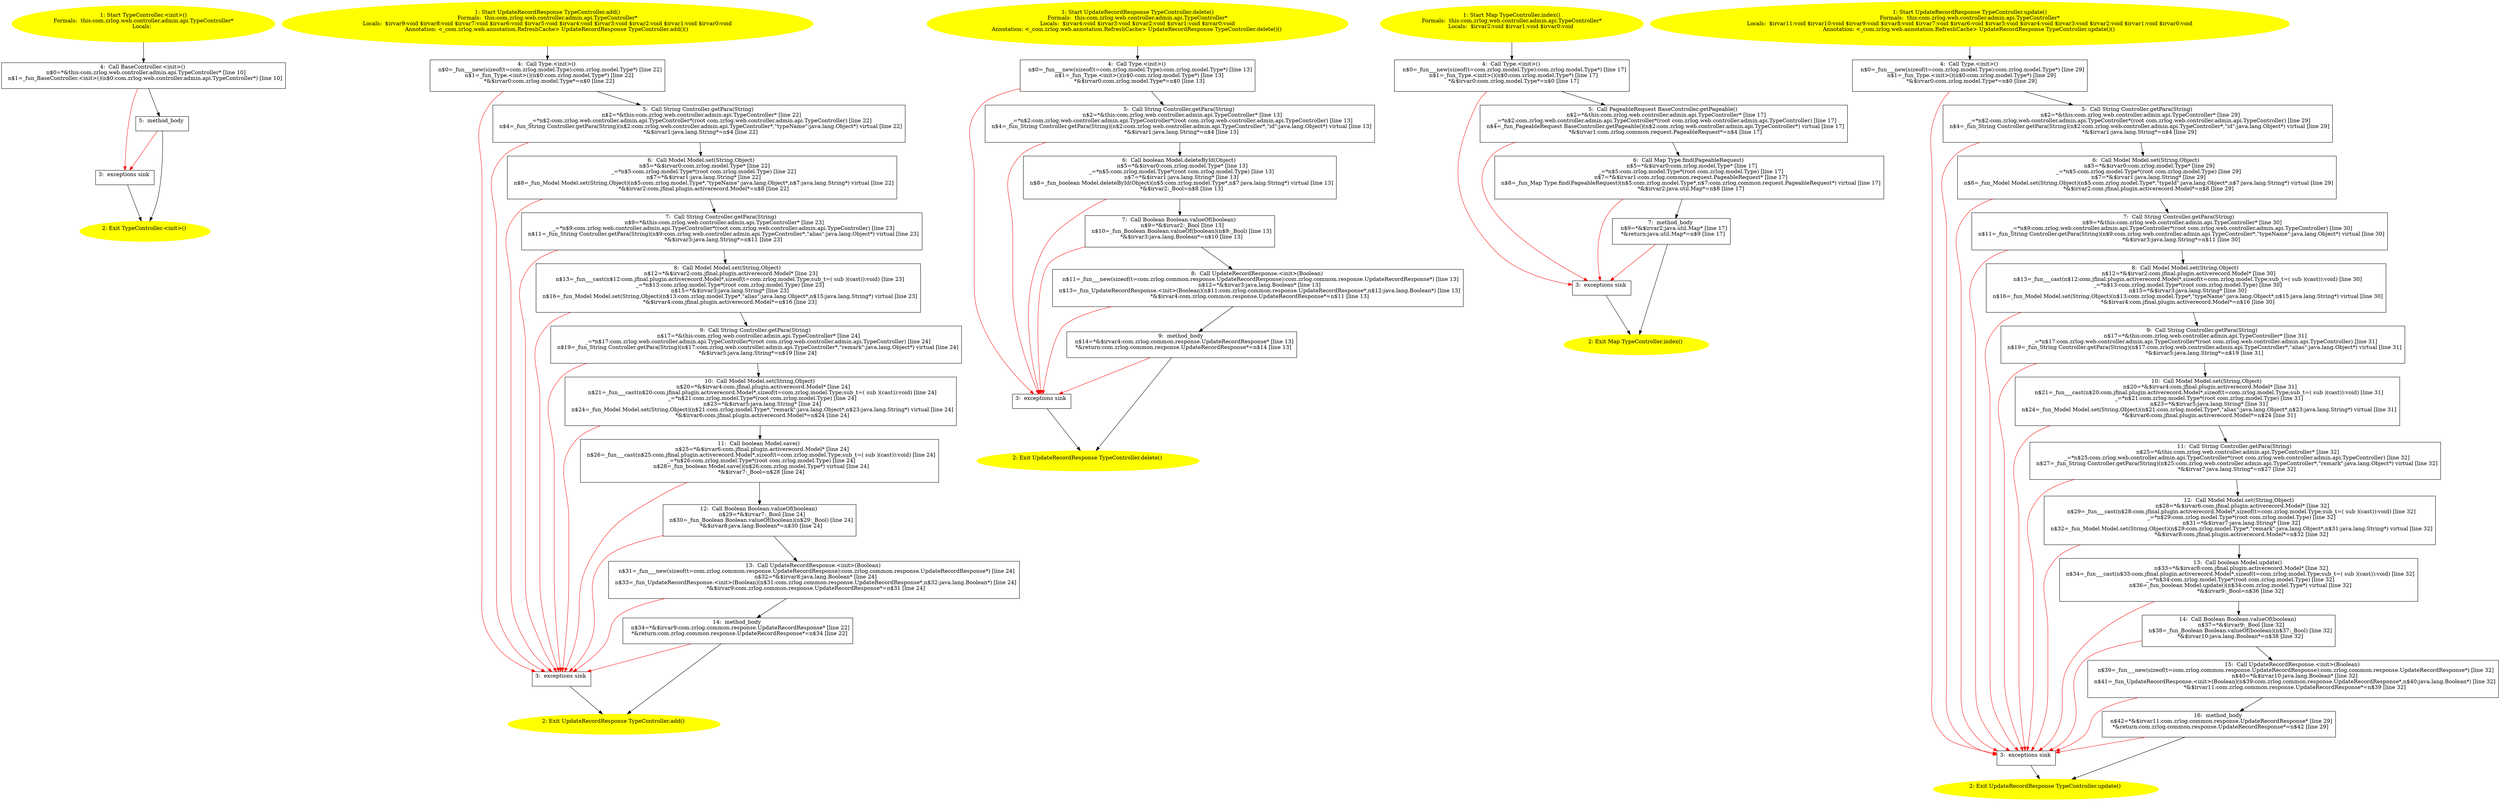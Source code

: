 /* @generated */
digraph cfg {
"com.zrlog.web.controller.admin.api.TypeController.<init>().3227c5029605732a9e43bafdd467cab2_1" [label="1: Start TypeController.<init>()\nFormals:  this:com.zrlog.web.controller.admin.api.TypeController*\nLocals:  \n  " color=yellow style=filled]
	

	 "com.zrlog.web.controller.admin.api.TypeController.<init>().3227c5029605732a9e43bafdd467cab2_1" -> "com.zrlog.web.controller.admin.api.TypeController.<init>().3227c5029605732a9e43bafdd467cab2_4" ;
"com.zrlog.web.controller.admin.api.TypeController.<init>().3227c5029605732a9e43bafdd467cab2_2" [label="2: Exit TypeController.<init>() \n  " color=yellow style=filled]
	

"com.zrlog.web.controller.admin.api.TypeController.<init>().3227c5029605732a9e43bafdd467cab2_3" [label="3:  exceptions sink \n  " shape="box"]
	

	 "com.zrlog.web.controller.admin.api.TypeController.<init>().3227c5029605732a9e43bafdd467cab2_3" -> "com.zrlog.web.controller.admin.api.TypeController.<init>().3227c5029605732a9e43bafdd467cab2_2" ;
"com.zrlog.web.controller.admin.api.TypeController.<init>().3227c5029605732a9e43bafdd467cab2_4" [label="4:  Call BaseController.<init>() \n   n$0=*&this:com.zrlog.web.controller.admin.api.TypeController* [line 10]\n  n$1=_fun_BaseController.<init>()(n$0:com.zrlog.web.controller.admin.api.TypeController*) [line 10]\n " shape="box"]
	

	 "com.zrlog.web.controller.admin.api.TypeController.<init>().3227c5029605732a9e43bafdd467cab2_4" -> "com.zrlog.web.controller.admin.api.TypeController.<init>().3227c5029605732a9e43bafdd467cab2_5" ;
	 "com.zrlog.web.controller.admin.api.TypeController.<init>().3227c5029605732a9e43bafdd467cab2_4" -> "com.zrlog.web.controller.admin.api.TypeController.<init>().3227c5029605732a9e43bafdd467cab2_3" [color="red" ];
"com.zrlog.web.controller.admin.api.TypeController.<init>().3227c5029605732a9e43bafdd467cab2_5" [label="5:  method_body \n  " shape="box"]
	

	 "com.zrlog.web.controller.admin.api.TypeController.<init>().3227c5029605732a9e43bafdd467cab2_5" -> "com.zrlog.web.controller.admin.api.TypeController.<init>().3227c5029605732a9e43bafdd467cab2_2" ;
	 "com.zrlog.web.controller.admin.api.TypeController.<init>().3227c5029605732a9e43bafdd467cab2_5" -> "com.zrlog.web.controller.admin.api.TypeController.<init>().3227c5029605732a9e43bafdd467cab2_3" [color="red" ];
"com.zrlog.web.controller.admin.api.TypeController.add():com.zrlog.common.response.UpdateRecordRespon.836bcb4fe7b15a17eaa89f25dab6f278_1" [label="1: Start UpdateRecordResponse TypeController.add()\nFormals:  this:com.zrlog.web.controller.admin.api.TypeController*\nLocals:  $irvar9:void $irvar8:void $irvar7:void $irvar6:void $irvar5:void $irvar4:void $irvar3:void $irvar2:void $irvar1:void $irvar0:void\nAnnotation: <_com.zrlog.web.annotation.RefreshCache> UpdateRecordResponse TypeController.add()() \n  " color=yellow style=filled]
	

	 "com.zrlog.web.controller.admin.api.TypeController.add():com.zrlog.common.response.UpdateRecordRespon.836bcb4fe7b15a17eaa89f25dab6f278_1" -> "com.zrlog.web.controller.admin.api.TypeController.add():com.zrlog.common.response.UpdateRecordRespon.836bcb4fe7b15a17eaa89f25dab6f278_4" ;
"com.zrlog.web.controller.admin.api.TypeController.add():com.zrlog.common.response.UpdateRecordRespon.836bcb4fe7b15a17eaa89f25dab6f278_2" [label="2: Exit UpdateRecordResponse TypeController.add() \n  " color=yellow style=filled]
	

"com.zrlog.web.controller.admin.api.TypeController.add():com.zrlog.common.response.UpdateRecordRespon.836bcb4fe7b15a17eaa89f25dab6f278_3" [label="3:  exceptions sink \n  " shape="box"]
	

	 "com.zrlog.web.controller.admin.api.TypeController.add():com.zrlog.common.response.UpdateRecordRespon.836bcb4fe7b15a17eaa89f25dab6f278_3" -> "com.zrlog.web.controller.admin.api.TypeController.add():com.zrlog.common.response.UpdateRecordRespon.836bcb4fe7b15a17eaa89f25dab6f278_2" ;
"com.zrlog.web.controller.admin.api.TypeController.add():com.zrlog.common.response.UpdateRecordRespon.836bcb4fe7b15a17eaa89f25dab6f278_4" [label="4:  Call Type.<init>() \n   n$0=_fun___new(sizeof(t=com.zrlog.model.Type):com.zrlog.model.Type*) [line 22]\n  n$1=_fun_Type.<init>()(n$0:com.zrlog.model.Type*) [line 22]\n  *&$irvar0:com.zrlog.model.Type*=n$0 [line 22]\n " shape="box"]
	

	 "com.zrlog.web.controller.admin.api.TypeController.add():com.zrlog.common.response.UpdateRecordRespon.836bcb4fe7b15a17eaa89f25dab6f278_4" -> "com.zrlog.web.controller.admin.api.TypeController.add():com.zrlog.common.response.UpdateRecordRespon.836bcb4fe7b15a17eaa89f25dab6f278_5" ;
	 "com.zrlog.web.controller.admin.api.TypeController.add():com.zrlog.common.response.UpdateRecordRespon.836bcb4fe7b15a17eaa89f25dab6f278_4" -> "com.zrlog.web.controller.admin.api.TypeController.add():com.zrlog.common.response.UpdateRecordRespon.836bcb4fe7b15a17eaa89f25dab6f278_3" [color="red" ];
"com.zrlog.web.controller.admin.api.TypeController.add():com.zrlog.common.response.UpdateRecordRespon.836bcb4fe7b15a17eaa89f25dab6f278_5" [label="5:  Call String Controller.getPara(String) \n   n$2=*&this:com.zrlog.web.controller.admin.api.TypeController* [line 22]\n  _=*n$2:com.zrlog.web.controller.admin.api.TypeController*(root com.zrlog.web.controller.admin.api.TypeController) [line 22]\n  n$4=_fun_String Controller.getPara(String)(n$2:com.zrlog.web.controller.admin.api.TypeController*,\"typeName\":java.lang.Object*) virtual [line 22]\n  *&$irvar1:java.lang.String*=n$4 [line 22]\n " shape="box"]
	

	 "com.zrlog.web.controller.admin.api.TypeController.add():com.zrlog.common.response.UpdateRecordRespon.836bcb4fe7b15a17eaa89f25dab6f278_5" -> "com.zrlog.web.controller.admin.api.TypeController.add():com.zrlog.common.response.UpdateRecordRespon.836bcb4fe7b15a17eaa89f25dab6f278_6" ;
	 "com.zrlog.web.controller.admin.api.TypeController.add():com.zrlog.common.response.UpdateRecordRespon.836bcb4fe7b15a17eaa89f25dab6f278_5" -> "com.zrlog.web.controller.admin.api.TypeController.add():com.zrlog.common.response.UpdateRecordRespon.836bcb4fe7b15a17eaa89f25dab6f278_3" [color="red" ];
"com.zrlog.web.controller.admin.api.TypeController.add():com.zrlog.common.response.UpdateRecordRespon.836bcb4fe7b15a17eaa89f25dab6f278_6" [label="6:  Call Model Model.set(String,Object) \n   n$5=*&$irvar0:com.zrlog.model.Type* [line 22]\n  _=*n$5:com.zrlog.model.Type*(root com.zrlog.model.Type) [line 22]\n  n$7=*&$irvar1:java.lang.String* [line 22]\n  n$8=_fun_Model Model.set(String,Object)(n$5:com.zrlog.model.Type*,\"typeName\":java.lang.Object*,n$7:java.lang.String*) virtual [line 22]\n  *&$irvar2:com.jfinal.plugin.activerecord.Model*=n$8 [line 22]\n " shape="box"]
	

	 "com.zrlog.web.controller.admin.api.TypeController.add():com.zrlog.common.response.UpdateRecordRespon.836bcb4fe7b15a17eaa89f25dab6f278_6" -> "com.zrlog.web.controller.admin.api.TypeController.add():com.zrlog.common.response.UpdateRecordRespon.836bcb4fe7b15a17eaa89f25dab6f278_7" ;
	 "com.zrlog.web.controller.admin.api.TypeController.add():com.zrlog.common.response.UpdateRecordRespon.836bcb4fe7b15a17eaa89f25dab6f278_6" -> "com.zrlog.web.controller.admin.api.TypeController.add():com.zrlog.common.response.UpdateRecordRespon.836bcb4fe7b15a17eaa89f25dab6f278_3" [color="red" ];
"com.zrlog.web.controller.admin.api.TypeController.add():com.zrlog.common.response.UpdateRecordRespon.836bcb4fe7b15a17eaa89f25dab6f278_7" [label="7:  Call String Controller.getPara(String) \n   n$9=*&this:com.zrlog.web.controller.admin.api.TypeController* [line 23]\n  _=*n$9:com.zrlog.web.controller.admin.api.TypeController*(root com.zrlog.web.controller.admin.api.TypeController) [line 23]\n  n$11=_fun_String Controller.getPara(String)(n$9:com.zrlog.web.controller.admin.api.TypeController*,\"alias\":java.lang.Object*) virtual [line 23]\n  *&$irvar3:java.lang.String*=n$11 [line 23]\n " shape="box"]
	

	 "com.zrlog.web.controller.admin.api.TypeController.add():com.zrlog.common.response.UpdateRecordRespon.836bcb4fe7b15a17eaa89f25dab6f278_7" -> "com.zrlog.web.controller.admin.api.TypeController.add():com.zrlog.common.response.UpdateRecordRespon.836bcb4fe7b15a17eaa89f25dab6f278_8" ;
	 "com.zrlog.web.controller.admin.api.TypeController.add():com.zrlog.common.response.UpdateRecordRespon.836bcb4fe7b15a17eaa89f25dab6f278_7" -> "com.zrlog.web.controller.admin.api.TypeController.add():com.zrlog.common.response.UpdateRecordRespon.836bcb4fe7b15a17eaa89f25dab6f278_3" [color="red" ];
"com.zrlog.web.controller.admin.api.TypeController.add():com.zrlog.common.response.UpdateRecordRespon.836bcb4fe7b15a17eaa89f25dab6f278_8" [label="8:  Call Model Model.set(String,Object) \n   n$12=*&$irvar2:com.jfinal.plugin.activerecord.Model* [line 23]\n  n$13=_fun___cast(n$12:com.jfinal.plugin.activerecord.Model*,sizeof(t=com.zrlog.model.Type;sub_t=( sub )(cast)):void) [line 23]\n  _=*n$13:com.zrlog.model.Type*(root com.zrlog.model.Type) [line 23]\n  n$15=*&$irvar3:java.lang.String* [line 23]\n  n$16=_fun_Model Model.set(String,Object)(n$13:com.zrlog.model.Type*,\"alias\":java.lang.Object*,n$15:java.lang.String*) virtual [line 23]\n  *&$irvar4:com.jfinal.plugin.activerecord.Model*=n$16 [line 23]\n " shape="box"]
	

	 "com.zrlog.web.controller.admin.api.TypeController.add():com.zrlog.common.response.UpdateRecordRespon.836bcb4fe7b15a17eaa89f25dab6f278_8" -> "com.zrlog.web.controller.admin.api.TypeController.add():com.zrlog.common.response.UpdateRecordRespon.836bcb4fe7b15a17eaa89f25dab6f278_9" ;
	 "com.zrlog.web.controller.admin.api.TypeController.add():com.zrlog.common.response.UpdateRecordRespon.836bcb4fe7b15a17eaa89f25dab6f278_8" -> "com.zrlog.web.controller.admin.api.TypeController.add():com.zrlog.common.response.UpdateRecordRespon.836bcb4fe7b15a17eaa89f25dab6f278_3" [color="red" ];
"com.zrlog.web.controller.admin.api.TypeController.add():com.zrlog.common.response.UpdateRecordRespon.836bcb4fe7b15a17eaa89f25dab6f278_9" [label="9:  Call String Controller.getPara(String) \n   n$17=*&this:com.zrlog.web.controller.admin.api.TypeController* [line 24]\n  _=*n$17:com.zrlog.web.controller.admin.api.TypeController*(root com.zrlog.web.controller.admin.api.TypeController) [line 24]\n  n$19=_fun_String Controller.getPara(String)(n$17:com.zrlog.web.controller.admin.api.TypeController*,\"remark\":java.lang.Object*) virtual [line 24]\n  *&$irvar5:java.lang.String*=n$19 [line 24]\n " shape="box"]
	

	 "com.zrlog.web.controller.admin.api.TypeController.add():com.zrlog.common.response.UpdateRecordRespon.836bcb4fe7b15a17eaa89f25dab6f278_9" -> "com.zrlog.web.controller.admin.api.TypeController.add():com.zrlog.common.response.UpdateRecordRespon.836bcb4fe7b15a17eaa89f25dab6f278_10" ;
	 "com.zrlog.web.controller.admin.api.TypeController.add():com.zrlog.common.response.UpdateRecordRespon.836bcb4fe7b15a17eaa89f25dab6f278_9" -> "com.zrlog.web.controller.admin.api.TypeController.add():com.zrlog.common.response.UpdateRecordRespon.836bcb4fe7b15a17eaa89f25dab6f278_3" [color="red" ];
"com.zrlog.web.controller.admin.api.TypeController.add():com.zrlog.common.response.UpdateRecordRespon.836bcb4fe7b15a17eaa89f25dab6f278_10" [label="10:  Call Model Model.set(String,Object) \n   n$20=*&$irvar4:com.jfinal.plugin.activerecord.Model* [line 24]\n  n$21=_fun___cast(n$20:com.jfinal.plugin.activerecord.Model*,sizeof(t=com.zrlog.model.Type;sub_t=( sub )(cast)):void) [line 24]\n  _=*n$21:com.zrlog.model.Type*(root com.zrlog.model.Type) [line 24]\n  n$23=*&$irvar5:java.lang.String* [line 24]\n  n$24=_fun_Model Model.set(String,Object)(n$21:com.zrlog.model.Type*,\"remark\":java.lang.Object*,n$23:java.lang.String*) virtual [line 24]\n  *&$irvar6:com.jfinal.plugin.activerecord.Model*=n$24 [line 24]\n " shape="box"]
	

	 "com.zrlog.web.controller.admin.api.TypeController.add():com.zrlog.common.response.UpdateRecordRespon.836bcb4fe7b15a17eaa89f25dab6f278_10" -> "com.zrlog.web.controller.admin.api.TypeController.add():com.zrlog.common.response.UpdateRecordRespon.836bcb4fe7b15a17eaa89f25dab6f278_11" ;
	 "com.zrlog.web.controller.admin.api.TypeController.add():com.zrlog.common.response.UpdateRecordRespon.836bcb4fe7b15a17eaa89f25dab6f278_10" -> "com.zrlog.web.controller.admin.api.TypeController.add():com.zrlog.common.response.UpdateRecordRespon.836bcb4fe7b15a17eaa89f25dab6f278_3" [color="red" ];
"com.zrlog.web.controller.admin.api.TypeController.add():com.zrlog.common.response.UpdateRecordRespon.836bcb4fe7b15a17eaa89f25dab6f278_11" [label="11:  Call boolean Model.save() \n   n$25=*&$irvar6:com.jfinal.plugin.activerecord.Model* [line 24]\n  n$26=_fun___cast(n$25:com.jfinal.plugin.activerecord.Model*,sizeof(t=com.zrlog.model.Type;sub_t=( sub )(cast)):void) [line 24]\n  _=*n$26:com.zrlog.model.Type*(root com.zrlog.model.Type) [line 24]\n  n$28=_fun_boolean Model.save()(n$26:com.zrlog.model.Type*) virtual [line 24]\n  *&$irvar7:_Bool=n$28 [line 24]\n " shape="box"]
	

	 "com.zrlog.web.controller.admin.api.TypeController.add():com.zrlog.common.response.UpdateRecordRespon.836bcb4fe7b15a17eaa89f25dab6f278_11" -> "com.zrlog.web.controller.admin.api.TypeController.add():com.zrlog.common.response.UpdateRecordRespon.836bcb4fe7b15a17eaa89f25dab6f278_12" ;
	 "com.zrlog.web.controller.admin.api.TypeController.add():com.zrlog.common.response.UpdateRecordRespon.836bcb4fe7b15a17eaa89f25dab6f278_11" -> "com.zrlog.web.controller.admin.api.TypeController.add():com.zrlog.common.response.UpdateRecordRespon.836bcb4fe7b15a17eaa89f25dab6f278_3" [color="red" ];
"com.zrlog.web.controller.admin.api.TypeController.add():com.zrlog.common.response.UpdateRecordRespon.836bcb4fe7b15a17eaa89f25dab6f278_12" [label="12:  Call Boolean Boolean.valueOf(boolean) \n   n$29=*&$irvar7:_Bool [line 24]\n  n$30=_fun_Boolean Boolean.valueOf(boolean)(n$29:_Bool) [line 24]\n  *&$irvar8:java.lang.Boolean*=n$30 [line 24]\n " shape="box"]
	

	 "com.zrlog.web.controller.admin.api.TypeController.add():com.zrlog.common.response.UpdateRecordRespon.836bcb4fe7b15a17eaa89f25dab6f278_12" -> "com.zrlog.web.controller.admin.api.TypeController.add():com.zrlog.common.response.UpdateRecordRespon.836bcb4fe7b15a17eaa89f25dab6f278_13" ;
	 "com.zrlog.web.controller.admin.api.TypeController.add():com.zrlog.common.response.UpdateRecordRespon.836bcb4fe7b15a17eaa89f25dab6f278_12" -> "com.zrlog.web.controller.admin.api.TypeController.add():com.zrlog.common.response.UpdateRecordRespon.836bcb4fe7b15a17eaa89f25dab6f278_3" [color="red" ];
"com.zrlog.web.controller.admin.api.TypeController.add():com.zrlog.common.response.UpdateRecordRespon.836bcb4fe7b15a17eaa89f25dab6f278_13" [label="13:  Call UpdateRecordResponse.<init>(Boolean) \n   n$31=_fun___new(sizeof(t=com.zrlog.common.response.UpdateRecordResponse):com.zrlog.common.response.UpdateRecordResponse*) [line 24]\n  n$32=*&$irvar8:java.lang.Boolean* [line 24]\n  n$33=_fun_UpdateRecordResponse.<init>(Boolean)(n$31:com.zrlog.common.response.UpdateRecordResponse*,n$32:java.lang.Boolean*) [line 24]\n  *&$irvar9:com.zrlog.common.response.UpdateRecordResponse*=n$31 [line 24]\n " shape="box"]
	

	 "com.zrlog.web.controller.admin.api.TypeController.add():com.zrlog.common.response.UpdateRecordRespon.836bcb4fe7b15a17eaa89f25dab6f278_13" -> "com.zrlog.web.controller.admin.api.TypeController.add():com.zrlog.common.response.UpdateRecordRespon.836bcb4fe7b15a17eaa89f25dab6f278_14" ;
	 "com.zrlog.web.controller.admin.api.TypeController.add():com.zrlog.common.response.UpdateRecordRespon.836bcb4fe7b15a17eaa89f25dab6f278_13" -> "com.zrlog.web.controller.admin.api.TypeController.add():com.zrlog.common.response.UpdateRecordRespon.836bcb4fe7b15a17eaa89f25dab6f278_3" [color="red" ];
"com.zrlog.web.controller.admin.api.TypeController.add():com.zrlog.common.response.UpdateRecordRespon.836bcb4fe7b15a17eaa89f25dab6f278_14" [label="14:  method_body \n   n$34=*&$irvar9:com.zrlog.common.response.UpdateRecordResponse* [line 22]\n  *&return:com.zrlog.common.response.UpdateRecordResponse*=n$34 [line 22]\n " shape="box"]
	

	 "com.zrlog.web.controller.admin.api.TypeController.add():com.zrlog.common.response.UpdateRecordRespon.836bcb4fe7b15a17eaa89f25dab6f278_14" -> "com.zrlog.web.controller.admin.api.TypeController.add():com.zrlog.common.response.UpdateRecordRespon.836bcb4fe7b15a17eaa89f25dab6f278_2" ;
	 "com.zrlog.web.controller.admin.api.TypeController.add():com.zrlog.common.response.UpdateRecordRespon.836bcb4fe7b15a17eaa89f25dab6f278_14" -> "com.zrlog.web.controller.admin.api.TypeController.add():com.zrlog.common.response.UpdateRecordRespon.836bcb4fe7b15a17eaa89f25dab6f278_3" [color="red" ];
"com.zrlog.web.controller.admin.api.TypeController.delete():com.zrlog.common.response.UpdateRecordRes.d47adbf2e0f9f612fc1b075c413f0b14_1" [label="1: Start UpdateRecordResponse TypeController.delete()\nFormals:  this:com.zrlog.web.controller.admin.api.TypeController*\nLocals:  $irvar4:void $irvar3:void $irvar2:void $irvar1:void $irvar0:void\nAnnotation: <_com.zrlog.web.annotation.RefreshCache> UpdateRecordResponse TypeController.delete()() \n  " color=yellow style=filled]
	

	 "com.zrlog.web.controller.admin.api.TypeController.delete():com.zrlog.common.response.UpdateRecordRes.d47adbf2e0f9f612fc1b075c413f0b14_1" -> "com.zrlog.web.controller.admin.api.TypeController.delete():com.zrlog.common.response.UpdateRecordRes.d47adbf2e0f9f612fc1b075c413f0b14_4" ;
"com.zrlog.web.controller.admin.api.TypeController.delete():com.zrlog.common.response.UpdateRecordRes.d47adbf2e0f9f612fc1b075c413f0b14_2" [label="2: Exit UpdateRecordResponse TypeController.delete() \n  " color=yellow style=filled]
	

"com.zrlog.web.controller.admin.api.TypeController.delete():com.zrlog.common.response.UpdateRecordRes.d47adbf2e0f9f612fc1b075c413f0b14_3" [label="3:  exceptions sink \n  " shape="box"]
	

	 "com.zrlog.web.controller.admin.api.TypeController.delete():com.zrlog.common.response.UpdateRecordRes.d47adbf2e0f9f612fc1b075c413f0b14_3" -> "com.zrlog.web.controller.admin.api.TypeController.delete():com.zrlog.common.response.UpdateRecordRes.d47adbf2e0f9f612fc1b075c413f0b14_2" ;
"com.zrlog.web.controller.admin.api.TypeController.delete():com.zrlog.common.response.UpdateRecordRes.d47adbf2e0f9f612fc1b075c413f0b14_4" [label="4:  Call Type.<init>() \n   n$0=_fun___new(sizeof(t=com.zrlog.model.Type):com.zrlog.model.Type*) [line 13]\n  n$1=_fun_Type.<init>()(n$0:com.zrlog.model.Type*) [line 13]\n  *&$irvar0:com.zrlog.model.Type*=n$0 [line 13]\n " shape="box"]
	

	 "com.zrlog.web.controller.admin.api.TypeController.delete():com.zrlog.common.response.UpdateRecordRes.d47adbf2e0f9f612fc1b075c413f0b14_4" -> "com.zrlog.web.controller.admin.api.TypeController.delete():com.zrlog.common.response.UpdateRecordRes.d47adbf2e0f9f612fc1b075c413f0b14_5" ;
	 "com.zrlog.web.controller.admin.api.TypeController.delete():com.zrlog.common.response.UpdateRecordRes.d47adbf2e0f9f612fc1b075c413f0b14_4" -> "com.zrlog.web.controller.admin.api.TypeController.delete():com.zrlog.common.response.UpdateRecordRes.d47adbf2e0f9f612fc1b075c413f0b14_3" [color="red" ];
"com.zrlog.web.controller.admin.api.TypeController.delete():com.zrlog.common.response.UpdateRecordRes.d47adbf2e0f9f612fc1b075c413f0b14_5" [label="5:  Call String Controller.getPara(String) \n   n$2=*&this:com.zrlog.web.controller.admin.api.TypeController* [line 13]\n  _=*n$2:com.zrlog.web.controller.admin.api.TypeController*(root com.zrlog.web.controller.admin.api.TypeController) [line 13]\n  n$4=_fun_String Controller.getPara(String)(n$2:com.zrlog.web.controller.admin.api.TypeController*,\"id\":java.lang.Object*) virtual [line 13]\n  *&$irvar1:java.lang.String*=n$4 [line 13]\n " shape="box"]
	

	 "com.zrlog.web.controller.admin.api.TypeController.delete():com.zrlog.common.response.UpdateRecordRes.d47adbf2e0f9f612fc1b075c413f0b14_5" -> "com.zrlog.web.controller.admin.api.TypeController.delete():com.zrlog.common.response.UpdateRecordRes.d47adbf2e0f9f612fc1b075c413f0b14_6" ;
	 "com.zrlog.web.controller.admin.api.TypeController.delete():com.zrlog.common.response.UpdateRecordRes.d47adbf2e0f9f612fc1b075c413f0b14_5" -> "com.zrlog.web.controller.admin.api.TypeController.delete():com.zrlog.common.response.UpdateRecordRes.d47adbf2e0f9f612fc1b075c413f0b14_3" [color="red" ];
"com.zrlog.web.controller.admin.api.TypeController.delete():com.zrlog.common.response.UpdateRecordRes.d47adbf2e0f9f612fc1b075c413f0b14_6" [label="6:  Call boolean Model.deleteById(Object) \n   n$5=*&$irvar0:com.zrlog.model.Type* [line 13]\n  _=*n$5:com.zrlog.model.Type*(root com.zrlog.model.Type) [line 13]\n  n$7=*&$irvar1:java.lang.String* [line 13]\n  n$8=_fun_boolean Model.deleteById(Object)(n$5:com.zrlog.model.Type*,n$7:java.lang.String*) virtual [line 13]\n  *&$irvar2:_Bool=n$8 [line 13]\n " shape="box"]
	

	 "com.zrlog.web.controller.admin.api.TypeController.delete():com.zrlog.common.response.UpdateRecordRes.d47adbf2e0f9f612fc1b075c413f0b14_6" -> "com.zrlog.web.controller.admin.api.TypeController.delete():com.zrlog.common.response.UpdateRecordRes.d47adbf2e0f9f612fc1b075c413f0b14_7" ;
	 "com.zrlog.web.controller.admin.api.TypeController.delete():com.zrlog.common.response.UpdateRecordRes.d47adbf2e0f9f612fc1b075c413f0b14_6" -> "com.zrlog.web.controller.admin.api.TypeController.delete():com.zrlog.common.response.UpdateRecordRes.d47adbf2e0f9f612fc1b075c413f0b14_3" [color="red" ];
"com.zrlog.web.controller.admin.api.TypeController.delete():com.zrlog.common.response.UpdateRecordRes.d47adbf2e0f9f612fc1b075c413f0b14_7" [label="7:  Call Boolean Boolean.valueOf(boolean) \n   n$9=*&$irvar2:_Bool [line 13]\n  n$10=_fun_Boolean Boolean.valueOf(boolean)(n$9:_Bool) [line 13]\n  *&$irvar3:java.lang.Boolean*=n$10 [line 13]\n " shape="box"]
	

	 "com.zrlog.web.controller.admin.api.TypeController.delete():com.zrlog.common.response.UpdateRecordRes.d47adbf2e0f9f612fc1b075c413f0b14_7" -> "com.zrlog.web.controller.admin.api.TypeController.delete():com.zrlog.common.response.UpdateRecordRes.d47adbf2e0f9f612fc1b075c413f0b14_8" ;
	 "com.zrlog.web.controller.admin.api.TypeController.delete():com.zrlog.common.response.UpdateRecordRes.d47adbf2e0f9f612fc1b075c413f0b14_7" -> "com.zrlog.web.controller.admin.api.TypeController.delete():com.zrlog.common.response.UpdateRecordRes.d47adbf2e0f9f612fc1b075c413f0b14_3" [color="red" ];
"com.zrlog.web.controller.admin.api.TypeController.delete():com.zrlog.common.response.UpdateRecordRes.d47adbf2e0f9f612fc1b075c413f0b14_8" [label="8:  Call UpdateRecordResponse.<init>(Boolean) \n   n$11=_fun___new(sizeof(t=com.zrlog.common.response.UpdateRecordResponse):com.zrlog.common.response.UpdateRecordResponse*) [line 13]\n  n$12=*&$irvar3:java.lang.Boolean* [line 13]\n  n$13=_fun_UpdateRecordResponse.<init>(Boolean)(n$11:com.zrlog.common.response.UpdateRecordResponse*,n$12:java.lang.Boolean*) [line 13]\n  *&$irvar4:com.zrlog.common.response.UpdateRecordResponse*=n$11 [line 13]\n " shape="box"]
	

	 "com.zrlog.web.controller.admin.api.TypeController.delete():com.zrlog.common.response.UpdateRecordRes.d47adbf2e0f9f612fc1b075c413f0b14_8" -> "com.zrlog.web.controller.admin.api.TypeController.delete():com.zrlog.common.response.UpdateRecordRes.d47adbf2e0f9f612fc1b075c413f0b14_9" ;
	 "com.zrlog.web.controller.admin.api.TypeController.delete():com.zrlog.common.response.UpdateRecordRes.d47adbf2e0f9f612fc1b075c413f0b14_8" -> "com.zrlog.web.controller.admin.api.TypeController.delete():com.zrlog.common.response.UpdateRecordRes.d47adbf2e0f9f612fc1b075c413f0b14_3" [color="red" ];
"com.zrlog.web.controller.admin.api.TypeController.delete():com.zrlog.common.response.UpdateRecordRes.d47adbf2e0f9f612fc1b075c413f0b14_9" [label="9:  method_body \n   n$14=*&$irvar4:com.zrlog.common.response.UpdateRecordResponse* [line 13]\n  *&return:com.zrlog.common.response.UpdateRecordResponse*=n$14 [line 13]\n " shape="box"]
	

	 "com.zrlog.web.controller.admin.api.TypeController.delete():com.zrlog.common.response.UpdateRecordRes.d47adbf2e0f9f612fc1b075c413f0b14_9" -> "com.zrlog.web.controller.admin.api.TypeController.delete():com.zrlog.common.response.UpdateRecordRes.d47adbf2e0f9f612fc1b075c413f0b14_2" ;
	 "com.zrlog.web.controller.admin.api.TypeController.delete():com.zrlog.common.response.UpdateRecordRes.d47adbf2e0f9f612fc1b075c413f0b14_9" -> "com.zrlog.web.controller.admin.api.TypeController.delete():com.zrlog.common.response.UpdateRecordRes.d47adbf2e0f9f612fc1b075c413f0b14_3" [color="red" ];
"com.zrlog.web.controller.admin.api.TypeController.index():java.util.Map.38ded7d1e7d86798cb360632ae063634_1" [label="1: Start Map TypeController.index()\nFormals:  this:com.zrlog.web.controller.admin.api.TypeController*\nLocals:  $irvar2:void $irvar1:void $irvar0:void \n  " color=yellow style=filled]
	

	 "com.zrlog.web.controller.admin.api.TypeController.index():java.util.Map.38ded7d1e7d86798cb360632ae063634_1" -> "com.zrlog.web.controller.admin.api.TypeController.index():java.util.Map.38ded7d1e7d86798cb360632ae063634_4" ;
"com.zrlog.web.controller.admin.api.TypeController.index():java.util.Map.38ded7d1e7d86798cb360632ae063634_2" [label="2: Exit Map TypeController.index() \n  " color=yellow style=filled]
	

"com.zrlog.web.controller.admin.api.TypeController.index():java.util.Map.38ded7d1e7d86798cb360632ae063634_3" [label="3:  exceptions sink \n  " shape="box"]
	

	 "com.zrlog.web.controller.admin.api.TypeController.index():java.util.Map.38ded7d1e7d86798cb360632ae063634_3" -> "com.zrlog.web.controller.admin.api.TypeController.index():java.util.Map.38ded7d1e7d86798cb360632ae063634_2" ;
"com.zrlog.web.controller.admin.api.TypeController.index():java.util.Map.38ded7d1e7d86798cb360632ae063634_4" [label="4:  Call Type.<init>() \n   n$0=_fun___new(sizeof(t=com.zrlog.model.Type):com.zrlog.model.Type*) [line 17]\n  n$1=_fun_Type.<init>()(n$0:com.zrlog.model.Type*) [line 17]\n  *&$irvar0:com.zrlog.model.Type*=n$0 [line 17]\n " shape="box"]
	

	 "com.zrlog.web.controller.admin.api.TypeController.index():java.util.Map.38ded7d1e7d86798cb360632ae063634_4" -> "com.zrlog.web.controller.admin.api.TypeController.index():java.util.Map.38ded7d1e7d86798cb360632ae063634_5" ;
	 "com.zrlog.web.controller.admin.api.TypeController.index():java.util.Map.38ded7d1e7d86798cb360632ae063634_4" -> "com.zrlog.web.controller.admin.api.TypeController.index():java.util.Map.38ded7d1e7d86798cb360632ae063634_3" [color="red" ];
"com.zrlog.web.controller.admin.api.TypeController.index():java.util.Map.38ded7d1e7d86798cb360632ae063634_5" [label="5:  Call PageableRequest BaseController.getPageable() \n   n$2=*&this:com.zrlog.web.controller.admin.api.TypeController* [line 17]\n  _=*n$2:com.zrlog.web.controller.admin.api.TypeController*(root com.zrlog.web.controller.admin.api.TypeController) [line 17]\n  n$4=_fun_PageableRequest BaseController.getPageable()(n$2:com.zrlog.web.controller.admin.api.TypeController*) virtual [line 17]\n  *&$irvar1:com.zrlog.common.request.PageableRequest*=n$4 [line 17]\n " shape="box"]
	

	 "com.zrlog.web.controller.admin.api.TypeController.index():java.util.Map.38ded7d1e7d86798cb360632ae063634_5" -> "com.zrlog.web.controller.admin.api.TypeController.index():java.util.Map.38ded7d1e7d86798cb360632ae063634_6" ;
	 "com.zrlog.web.controller.admin.api.TypeController.index():java.util.Map.38ded7d1e7d86798cb360632ae063634_5" -> "com.zrlog.web.controller.admin.api.TypeController.index():java.util.Map.38ded7d1e7d86798cb360632ae063634_3" [color="red" ];
"com.zrlog.web.controller.admin.api.TypeController.index():java.util.Map.38ded7d1e7d86798cb360632ae063634_6" [label="6:  Call Map Type.find(PageableRequest) \n   n$5=*&$irvar0:com.zrlog.model.Type* [line 17]\n  _=*n$5:com.zrlog.model.Type*(root com.zrlog.model.Type) [line 17]\n  n$7=*&$irvar1:com.zrlog.common.request.PageableRequest* [line 17]\n  n$8=_fun_Map Type.find(PageableRequest)(n$5:com.zrlog.model.Type*,n$7:com.zrlog.common.request.PageableRequest*) virtual [line 17]\n  *&$irvar2:java.util.Map*=n$8 [line 17]\n " shape="box"]
	

	 "com.zrlog.web.controller.admin.api.TypeController.index():java.util.Map.38ded7d1e7d86798cb360632ae063634_6" -> "com.zrlog.web.controller.admin.api.TypeController.index():java.util.Map.38ded7d1e7d86798cb360632ae063634_7" ;
	 "com.zrlog.web.controller.admin.api.TypeController.index():java.util.Map.38ded7d1e7d86798cb360632ae063634_6" -> "com.zrlog.web.controller.admin.api.TypeController.index():java.util.Map.38ded7d1e7d86798cb360632ae063634_3" [color="red" ];
"com.zrlog.web.controller.admin.api.TypeController.index():java.util.Map.38ded7d1e7d86798cb360632ae063634_7" [label="7:  method_body \n   n$9=*&$irvar2:java.util.Map* [line 17]\n  *&return:java.util.Map*=n$9 [line 17]\n " shape="box"]
	

	 "com.zrlog.web.controller.admin.api.TypeController.index():java.util.Map.38ded7d1e7d86798cb360632ae063634_7" -> "com.zrlog.web.controller.admin.api.TypeController.index():java.util.Map.38ded7d1e7d86798cb360632ae063634_2" ;
	 "com.zrlog.web.controller.admin.api.TypeController.index():java.util.Map.38ded7d1e7d86798cb360632ae063634_7" -> "com.zrlog.web.controller.admin.api.TypeController.index():java.util.Map.38ded7d1e7d86798cb360632ae063634_3" [color="red" ];
"com.zrlog.web.controller.admin.api.TypeController.update():com.zrlog.common.response.UpdateRecordRes.8149485fe9192b358f5304ea2c594638_1" [label="1: Start UpdateRecordResponse TypeController.update()\nFormals:  this:com.zrlog.web.controller.admin.api.TypeController*\nLocals:  $irvar11:void $irvar10:void $irvar9:void $irvar8:void $irvar7:void $irvar6:void $irvar5:void $irvar4:void $irvar3:void $irvar2:void $irvar1:void $irvar0:void\nAnnotation: <_com.zrlog.web.annotation.RefreshCache> UpdateRecordResponse TypeController.update()() \n  " color=yellow style=filled]
	

	 "com.zrlog.web.controller.admin.api.TypeController.update():com.zrlog.common.response.UpdateRecordRes.8149485fe9192b358f5304ea2c594638_1" -> "com.zrlog.web.controller.admin.api.TypeController.update():com.zrlog.common.response.UpdateRecordRes.8149485fe9192b358f5304ea2c594638_4" ;
"com.zrlog.web.controller.admin.api.TypeController.update():com.zrlog.common.response.UpdateRecordRes.8149485fe9192b358f5304ea2c594638_2" [label="2: Exit UpdateRecordResponse TypeController.update() \n  " color=yellow style=filled]
	

"com.zrlog.web.controller.admin.api.TypeController.update():com.zrlog.common.response.UpdateRecordRes.8149485fe9192b358f5304ea2c594638_3" [label="3:  exceptions sink \n  " shape="box"]
	

	 "com.zrlog.web.controller.admin.api.TypeController.update():com.zrlog.common.response.UpdateRecordRes.8149485fe9192b358f5304ea2c594638_3" -> "com.zrlog.web.controller.admin.api.TypeController.update():com.zrlog.common.response.UpdateRecordRes.8149485fe9192b358f5304ea2c594638_2" ;
"com.zrlog.web.controller.admin.api.TypeController.update():com.zrlog.common.response.UpdateRecordRes.8149485fe9192b358f5304ea2c594638_4" [label="4:  Call Type.<init>() \n   n$0=_fun___new(sizeof(t=com.zrlog.model.Type):com.zrlog.model.Type*) [line 29]\n  n$1=_fun_Type.<init>()(n$0:com.zrlog.model.Type*) [line 29]\n  *&$irvar0:com.zrlog.model.Type*=n$0 [line 29]\n " shape="box"]
	

	 "com.zrlog.web.controller.admin.api.TypeController.update():com.zrlog.common.response.UpdateRecordRes.8149485fe9192b358f5304ea2c594638_4" -> "com.zrlog.web.controller.admin.api.TypeController.update():com.zrlog.common.response.UpdateRecordRes.8149485fe9192b358f5304ea2c594638_5" ;
	 "com.zrlog.web.controller.admin.api.TypeController.update():com.zrlog.common.response.UpdateRecordRes.8149485fe9192b358f5304ea2c594638_4" -> "com.zrlog.web.controller.admin.api.TypeController.update():com.zrlog.common.response.UpdateRecordRes.8149485fe9192b358f5304ea2c594638_3" [color="red" ];
"com.zrlog.web.controller.admin.api.TypeController.update():com.zrlog.common.response.UpdateRecordRes.8149485fe9192b358f5304ea2c594638_5" [label="5:  Call String Controller.getPara(String) \n   n$2=*&this:com.zrlog.web.controller.admin.api.TypeController* [line 29]\n  _=*n$2:com.zrlog.web.controller.admin.api.TypeController*(root com.zrlog.web.controller.admin.api.TypeController) [line 29]\n  n$4=_fun_String Controller.getPara(String)(n$2:com.zrlog.web.controller.admin.api.TypeController*,\"id\":java.lang.Object*) virtual [line 29]\n  *&$irvar1:java.lang.String*=n$4 [line 29]\n " shape="box"]
	

	 "com.zrlog.web.controller.admin.api.TypeController.update():com.zrlog.common.response.UpdateRecordRes.8149485fe9192b358f5304ea2c594638_5" -> "com.zrlog.web.controller.admin.api.TypeController.update():com.zrlog.common.response.UpdateRecordRes.8149485fe9192b358f5304ea2c594638_6" ;
	 "com.zrlog.web.controller.admin.api.TypeController.update():com.zrlog.common.response.UpdateRecordRes.8149485fe9192b358f5304ea2c594638_5" -> "com.zrlog.web.controller.admin.api.TypeController.update():com.zrlog.common.response.UpdateRecordRes.8149485fe9192b358f5304ea2c594638_3" [color="red" ];
"com.zrlog.web.controller.admin.api.TypeController.update():com.zrlog.common.response.UpdateRecordRes.8149485fe9192b358f5304ea2c594638_6" [label="6:  Call Model Model.set(String,Object) \n   n$5=*&$irvar0:com.zrlog.model.Type* [line 29]\n  _=*n$5:com.zrlog.model.Type*(root com.zrlog.model.Type) [line 29]\n  n$7=*&$irvar1:java.lang.String* [line 29]\n  n$8=_fun_Model Model.set(String,Object)(n$5:com.zrlog.model.Type*,\"typeId\":java.lang.Object*,n$7:java.lang.String*) virtual [line 29]\n  *&$irvar2:com.jfinal.plugin.activerecord.Model*=n$8 [line 29]\n " shape="box"]
	

	 "com.zrlog.web.controller.admin.api.TypeController.update():com.zrlog.common.response.UpdateRecordRes.8149485fe9192b358f5304ea2c594638_6" -> "com.zrlog.web.controller.admin.api.TypeController.update():com.zrlog.common.response.UpdateRecordRes.8149485fe9192b358f5304ea2c594638_7" ;
	 "com.zrlog.web.controller.admin.api.TypeController.update():com.zrlog.common.response.UpdateRecordRes.8149485fe9192b358f5304ea2c594638_6" -> "com.zrlog.web.controller.admin.api.TypeController.update():com.zrlog.common.response.UpdateRecordRes.8149485fe9192b358f5304ea2c594638_3" [color="red" ];
"com.zrlog.web.controller.admin.api.TypeController.update():com.zrlog.common.response.UpdateRecordRes.8149485fe9192b358f5304ea2c594638_7" [label="7:  Call String Controller.getPara(String) \n   n$9=*&this:com.zrlog.web.controller.admin.api.TypeController* [line 30]\n  _=*n$9:com.zrlog.web.controller.admin.api.TypeController*(root com.zrlog.web.controller.admin.api.TypeController) [line 30]\n  n$11=_fun_String Controller.getPara(String)(n$9:com.zrlog.web.controller.admin.api.TypeController*,\"typeName\":java.lang.Object*) virtual [line 30]\n  *&$irvar3:java.lang.String*=n$11 [line 30]\n " shape="box"]
	

	 "com.zrlog.web.controller.admin.api.TypeController.update():com.zrlog.common.response.UpdateRecordRes.8149485fe9192b358f5304ea2c594638_7" -> "com.zrlog.web.controller.admin.api.TypeController.update():com.zrlog.common.response.UpdateRecordRes.8149485fe9192b358f5304ea2c594638_8" ;
	 "com.zrlog.web.controller.admin.api.TypeController.update():com.zrlog.common.response.UpdateRecordRes.8149485fe9192b358f5304ea2c594638_7" -> "com.zrlog.web.controller.admin.api.TypeController.update():com.zrlog.common.response.UpdateRecordRes.8149485fe9192b358f5304ea2c594638_3" [color="red" ];
"com.zrlog.web.controller.admin.api.TypeController.update():com.zrlog.common.response.UpdateRecordRes.8149485fe9192b358f5304ea2c594638_8" [label="8:  Call Model Model.set(String,Object) \n   n$12=*&$irvar2:com.jfinal.plugin.activerecord.Model* [line 30]\n  n$13=_fun___cast(n$12:com.jfinal.plugin.activerecord.Model*,sizeof(t=com.zrlog.model.Type;sub_t=( sub )(cast)):void) [line 30]\n  _=*n$13:com.zrlog.model.Type*(root com.zrlog.model.Type) [line 30]\n  n$15=*&$irvar3:java.lang.String* [line 30]\n  n$16=_fun_Model Model.set(String,Object)(n$13:com.zrlog.model.Type*,\"typeName\":java.lang.Object*,n$15:java.lang.String*) virtual [line 30]\n  *&$irvar4:com.jfinal.plugin.activerecord.Model*=n$16 [line 30]\n " shape="box"]
	

	 "com.zrlog.web.controller.admin.api.TypeController.update():com.zrlog.common.response.UpdateRecordRes.8149485fe9192b358f5304ea2c594638_8" -> "com.zrlog.web.controller.admin.api.TypeController.update():com.zrlog.common.response.UpdateRecordRes.8149485fe9192b358f5304ea2c594638_9" ;
	 "com.zrlog.web.controller.admin.api.TypeController.update():com.zrlog.common.response.UpdateRecordRes.8149485fe9192b358f5304ea2c594638_8" -> "com.zrlog.web.controller.admin.api.TypeController.update():com.zrlog.common.response.UpdateRecordRes.8149485fe9192b358f5304ea2c594638_3" [color="red" ];
"com.zrlog.web.controller.admin.api.TypeController.update():com.zrlog.common.response.UpdateRecordRes.8149485fe9192b358f5304ea2c594638_9" [label="9:  Call String Controller.getPara(String) \n   n$17=*&this:com.zrlog.web.controller.admin.api.TypeController* [line 31]\n  _=*n$17:com.zrlog.web.controller.admin.api.TypeController*(root com.zrlog.web.controller.admin.api.TypeController) [line 31]\n  n$19=_fun_String Controller.getPara(String)(n$17:com.zrlog.web.controller.admin.api.TypeController*,\"alias\":java.lang.Object*) virtual [line 31]\n  *&$irvar5:java.lang.String*=n$19 [line 31]\n " shape="box"]
	

	 "com.zrlog.web.controller.admin.api.TypeController.update():com.zrlog.common.response.UpdateRecordRes.8149485fe9192b358f5304ea2c594638_9" -> "com.zrlog.web.controller.admin.api.TypeController.update():com.zrlog.common.response.UpdateRecordRes.8149485fe9192b358f5304ea2c594638_10" ;
	 "com.zrlog.web.controller.admin.api.TypeController.update():com.zrlog.common.response.UpdateRecordRes.8149485fe9192b358f5304ea2c594638_9" -> "com.zrlog.web.controller.admin.api.TypeController.update():com.zrlog.common.response.UpdateRecordRes.8149485fe9192b358f5304ea2c594638_3" [color="red" ];
"com.zrlog.web.controller.admin.api.TypeController.update():com.zrlog.common.response.UpdateRecordRes.8149485fe9192b358f5304ea2c594638_10" [label="10:  Call Model Model.set(String,Object) \n   n$20=*&$irvar4:com.jfinal.plugin.activerecord.Model* [line 31]\n  n$21=_fun___cast(n$20:com.jfinal.plugin.activerecord.Model*,sizeof(t=com.zrlog.model.Type;sub_t=( sub )(cast)):void) [line 31]\n  _=*n$21:com.zrlog.model.Type*(root com.zrlog.model.Type) [line 31]\n  n$23=*&$irvar5:java.lang.String* [line 31]\n  n$24=_fun_Model Model.set(String,Object)(n$21:com.zrlog.model.Type*,\"alias\":java.lang.Object*,n$23:java.lang.String*) virtual [line 31]\n  *&$irvar6:com.jfinal.plugin.activerecord.Model*=n$24 [line 31]\n " shape="box"]
	

	 "com.zrlog.web.controller.admin.api.TypeController.update():com.zrlog.common.response.UpdateRecordRes.8149485fe9192b358f5304ea2c594638_10" -> "com.zrlog.web.controller.admin.api.TypeController.update():com.zrlog.common.response.UpdateRecordRes.8149485fe9192b358f5304ea2c594638_11" ;
	 "com.zrlog.web.controller.admin.api.TypeController.update():com.zrlog.common.response.UpdateRecordRes.8149485fe9192b358f5304ea2c594638_10" -> "com.zrlog.web.controller.admin.api.TypeController.update():com.zrlog.common.response.UpdateRecordRes.8149485fe9192b358f5304ea2c594638_3" [color="red" ];
"com.zrlog.web.controller.admin.api.TypeController.update():com.zrlog.common.response.UpdateRecordRes.8149485fe9192b358f5304ea2c594638_11" [label="11:  Call String Controller.getPara(String) \n   n$25=*&this:com.zrlog.web.controller.admin.api.TypeController* [line 32]\n  _=*n$25:com.zrlog.web.controller.admin.api.TypeController*(root com.zrlog.web.controller.admin.api.TypeController) [line 32]\n  n$27=_fun_String Controller.getPara(String)(n$25:com.zrlog.web.controller.admin.api.TypeController*,\"remark\":java.lang.Object*) virtual [line 32]\n  *&$irvar7:java.lang.String*=n$27 [line 32]\n " shape="box"]
	

	 "com.zrlog.web.controller.admin.api.TypeController.update():com.zrlog.common.response.UpdateRecordRes.8149485fe9192b358f5304ea2c594638_11" -> "com.zrlog.web.controller.admin.api.TypeController.update():com.zrlog.common.response.UpdateRecordRes.8149485fe9192b358f5304ea2c594638_12" ;
	 "com.zrlog.web.controller.admin.api.TypeController.update():com.zrlog.common.response.UpdateRecordRes.8149485fe9192b358f5304ea2c594638_11" -> "com.zrlog.web.controller.admin.api.TypeController.update():com.zrlog.common.response.UpdateRecordRes.8149485fe9192b358f5304ea2c594638_3" [color="red" ];
"com.zrlog.web.controller.admin.api.TypeController.update():com.zrlog.common.response.UpdateRecordRes.8149485fe9192b358f5304ea2c594638_12" [label="12:  Call Model Model.set(String,Object) \n   n$28=*&$irvar6:com.jfinal.plugin.activerecord.Model* [line 32]\n  n$29=_fun___cast(n$28:com.jfinal.plugin.activerecord.Model*,sizeof(t=com.zrlog.model.Type;sub_t=( sub )(cast)):void) [line 32]\n  _=*n$29:com.zrlog.model.Type*(root com.zrlog.model.Type) [line 32]\n  n$31=*&$irvar7:java.lang.String* [line 32]\n  n$32=_fun_Model Model.set(String,Object)(n$29:com.zrlog.model.Type*,\"remark\":java.lang.Object*,n$31:java.lang.String*) virtual [line 32]\n  *&$irvar8:com.jfinal.plugin.activerecord.Model*=n$32 [line 32]\n " shape="box"]
	

	 "com.zrlog.web.controller.admin.api.TypeController.update():com.zrlog.common.response.UpdateRecordRes.8149485fe9192b358f5304ea2c594638_12" -> "com.zrlog.web.controller.admin.api.TypeController.update():com.zrlog.common.response.UpdateRecordRes.8149485fe9192b358f5304ea2c594638_13" ;
	 "com.zrlog.web.controller.admin.api.TypeController.update():com.zrlog.common.response.UpdateRecordRes.8149485fe9192b358f5304ea2c594638_12" -> "com.zrlog.web.controller.admin.api.TypeController.update():com.zrlog.common.response.UpdateRecordRes.8149485fe9192b358f5304ea2c594638_3" [color="red" ];
"com.zrlog.web.controller.admin.api.TypeController.update():com.zrlog.common.response.UpdateRecordRes.8149485fe9192b358f5304ea2c594638_13" [label="13:  Call boolean Model.update() \n   n$33=*&$irvar8:com.jfinal.plugin.activerecord.Model* [line 32]\n  n$34=_fun___cast(n$33:com.jfinal.plugin.activerecord.Model*,sizeof(t=com.zrlog.model.Type;sub_t=( sub )(cast)):void) [line 32]\n  _=*n$34:com.zrlog.model.Type*(root com.zrlog.model.Type) [line 32]\n  n$36=_fun_boolean Model.update()(n$34:com.zrlog.model.Type*) virtual [line 32]\n  *&$irvar9:_Bool=n$36 [line 32]\n " shape="box"]
	

	 "com.zrlog.web.controller.admin.api.TypeController.update():com.zrlog.common.response.UpdateRecordRes.8149485fe9192b358f5304ea2c594638_13" -> "com.zrlog.web.controller.admin.api.TypeController.update():com.zrlog.common.response.UpdateRecordRes.8149485fe9192b358f5304ea2c594638_14" ;
	 "com.zrlog.web.controller.admin.api.TypeController.update():com.zrlog.common.response.UpdateRecordRes.8149485fe9192b358f5304ea2c594638_13" -> "com.zrlog.web.controller.admin.api.TypeController.update():com.zrlog.common.response.UpdateRecordRes.8149485fe9192b358f5304ea2c594638_3" [color="red" ];
"com.zrlog.web.controller.admin.api.TypeController.update():com.zrlog.common.response.UpdateRecordRes.8149485fe9192b358f5304ea2c594638_14" [label="14:  Call Boolean Boolean.valueOf(boolean) \n   n$37=*&$irvar9:_Bool [line 32]\n  n$38=_fun_Boolean Boolean.valueOf(boolean)(n$37:_Bool) [line 32]\n  *&$irvar10:java.lang.Boolean*=n$38 [line 32]\n " shape="box"]
	

	 "com.zrlog.web.controller.admin.api.TypeController.update():com.zrlog.common.response.UpdateRecordRes.8149485fe9192b358f5304ea2c594638_14" -> "com.zrlog.web.controller.admin.api.TypeController.update():com.zrlog.common.response.UpdateRecordRes.8149485fe9192b358f5304ea2c594638_15" ;
	 "com.zrlog.web.controller.admin.api.TypeController.update():com.zrlog.common.response.UpdateRecordRes.8149485fe9192b358f5304ea2c594638_14" -> "com.zrlog.web.controller.admin.api.TypeController.update():com.zrlog.common.response.UpdateRecordRes.8149485fe9192b358f5304ea2c594638_3" [color="red" ];
"com.zrlog.web.controller.admin.api.TypeController.update():com.zrlog.common.response.UpdateRecordRes.8149485fe9192b358f5304ea2c594638_15" [label="15:  Call UpdateRecordResponse.<init>(Boolean) \n   n$39=_fun___new(sizeof(t=com.zrlog.common.response.UpdateRecordResponse):com.zrlog.common.response.UpdateRecordResponse*) [line 32]\n  n$40=*&$irvar10:java.lang.Boolean* [line 32]\n  n$41=_fun_UpdateRecordResponse.<init>(Boolean)(n$39:com.zrlog.common.response.UpdateRecordResponse*,n$40:java.lang.Boolean*) [line 32]\n  *&$irvar11:com.zrlog.common.response.UpdateRecordResponse*=n$39 [line 32]\n " shape="box"]
	

	 "com.zrlog.web.controller.admin.api.TypeController.update():com.zrlog.common.response.UpdateRecordRes.8149485fe9192b358f5304ea2c594638_15" -> "com.zrlog.web.controller.admin.api.TypeController.update():com.zrlog.common.response.UpdateRecordRes.8149485fe9192b358f5304ea2c594638_16" ;
	 "com.zrlog.web.controller.admin.api.TypeController.update():com.zrlog.common.response.UpdateRecordRes.8149485fe9192b358f5304ea2c594638_15" -> "com.zrlog.web.controller.admin.api.TypeController.update():com.zrlog.common.response.UpdateRecordRes.8149485fe9192b358f5304ea2c594638_3" [color="red" ];
"com.zrlog.web.controller.admin.api.TypeController.update():com.zrlog.common.response.UpdateRecordRes.8149485fe9192b358f5304ea2c594638_16" [label="16:  method_body \n   n$42=*&$irvar11:com.zrlog.common.response.UpdateRecordResponse* [line 29]\n  *&return:com.zrlog.common.response.UpdateRecordResponse*=n$42 [line 29]\n " shape="box"]
	

	 "com.zrlog.web.controller.admin.api.TypeController.update():com.zrlog.common.response.UpdateRecordRes.8149485fe9192b358f5304ea2c594638_16" -> "com.zrlog.web.controller.admin.api.TypeController.update():com.zrlog.common.response.UpdateRecordRes.8149485fe9192b358f5304ea2c594638_2" ;
	 "com.zrlog.web.controller.admin.api.TypeController.update():com.zrlog.common.response.UpdateRecordRes.8149485fe9192b358f5304ea2c594638_16" -> "com.zrlog.web.controller.admin.api.TypeController.update():com.zrlog.common.response.UpdateRecordRes.8149485fe9192b358f5304ea2c594638_3" [color="red" ];
}

